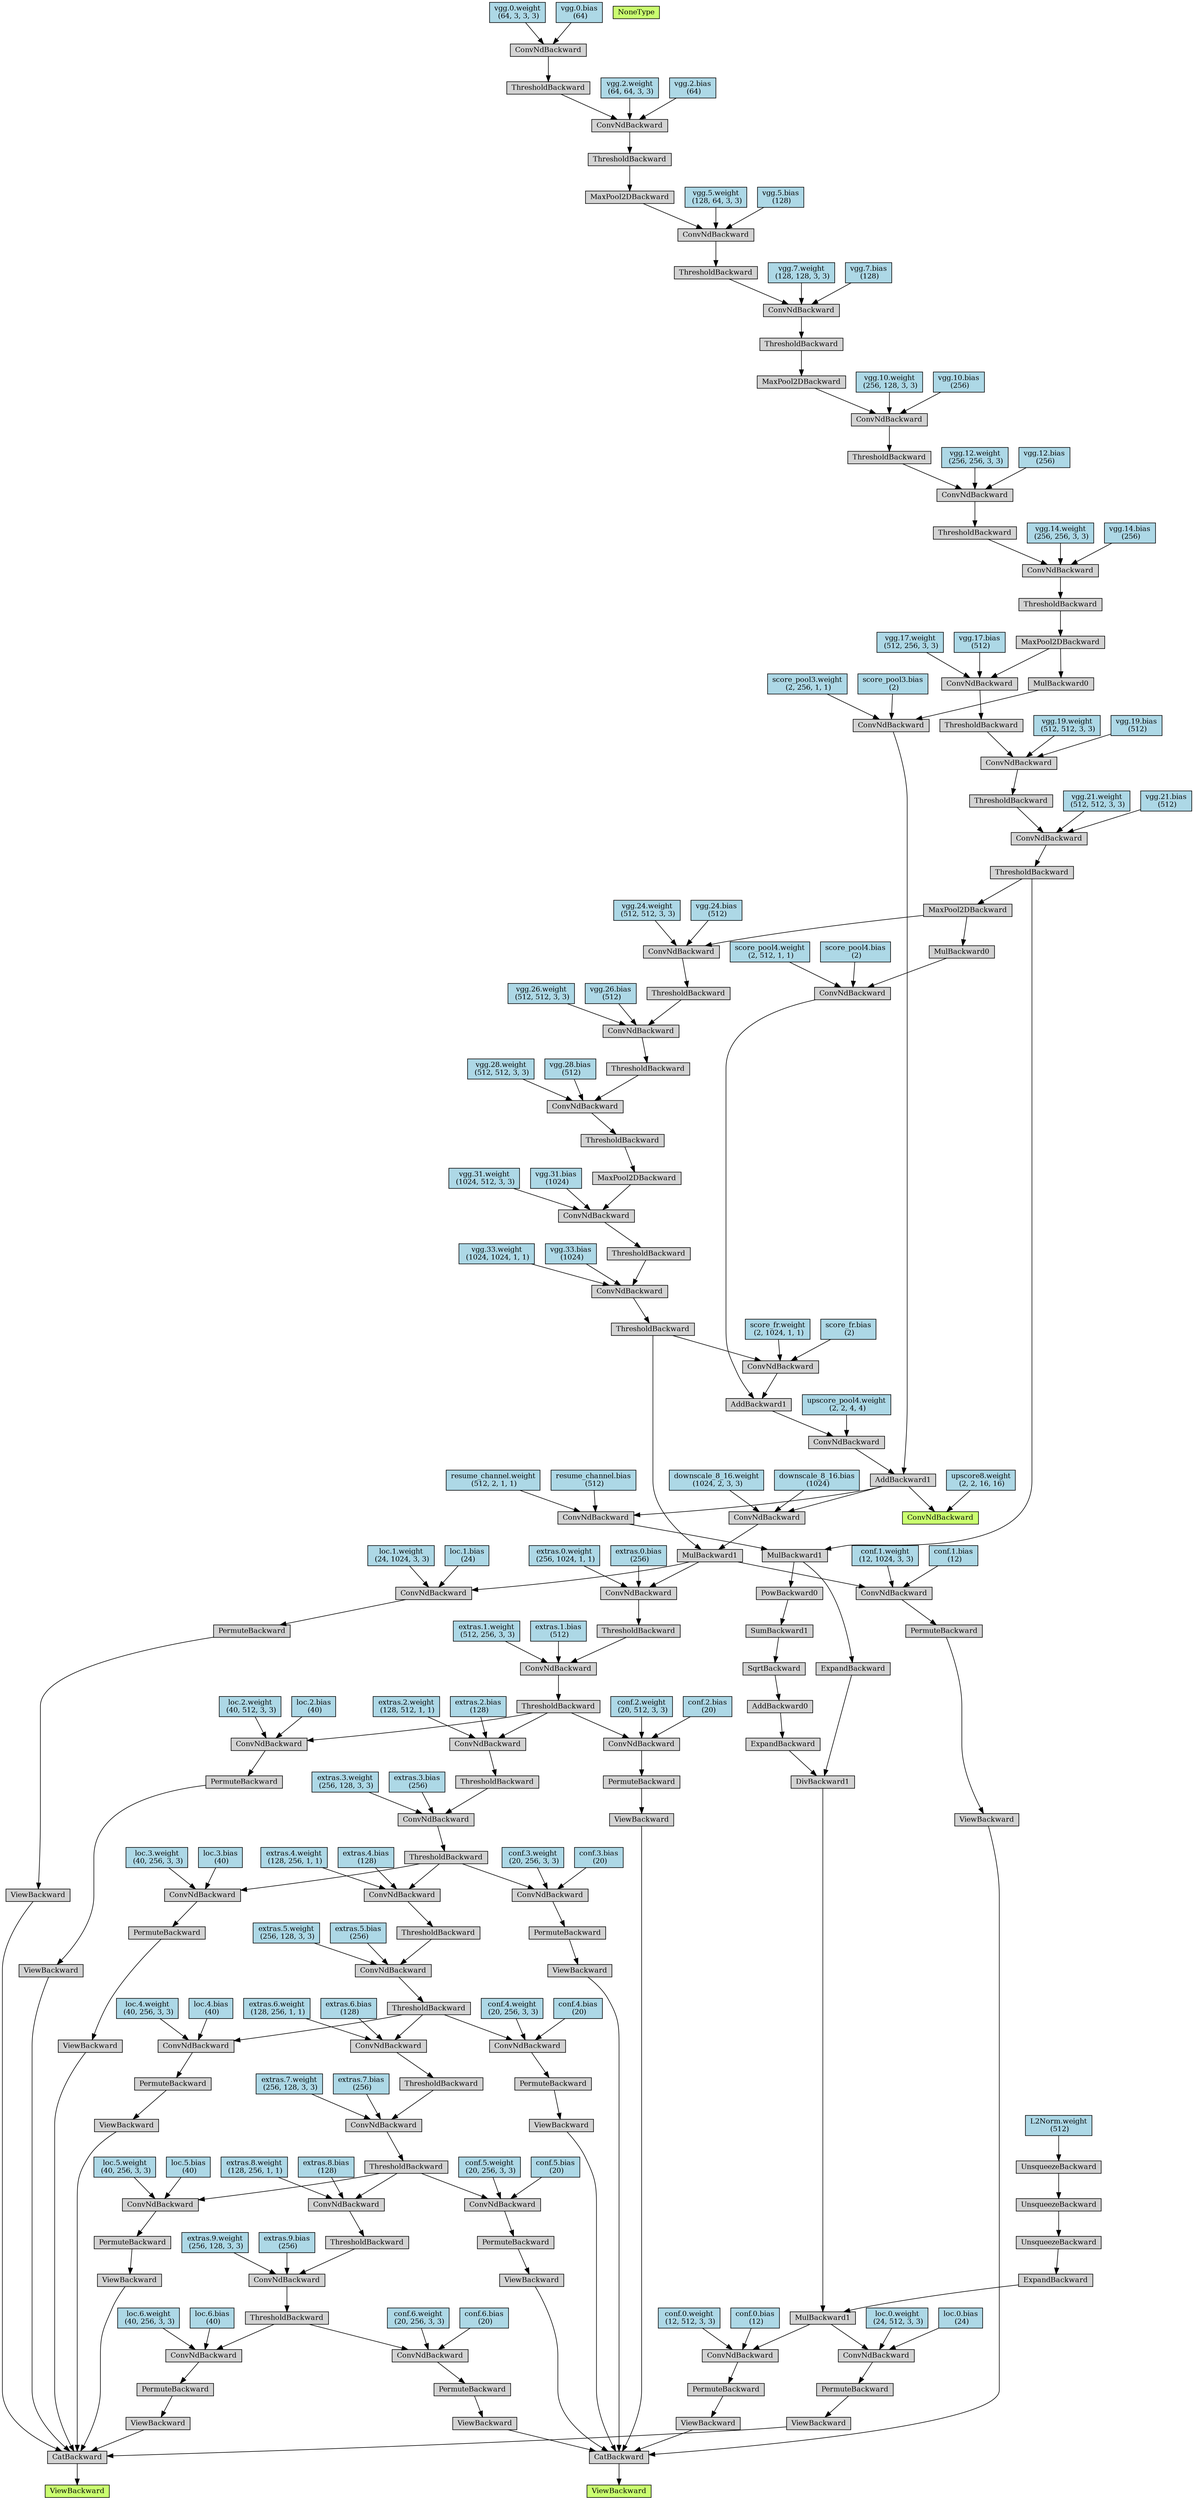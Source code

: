digraph {
	graph [size="67.64999999999999,67.64999999999999"]
	node [align=left fontsize=12 height=0.2 ranksep=0.1 shape=box style=filled]
		139824679373288 [label=ViewBackward fillcolor=darkolivegreen1]
			139824679373456 -> 139824679373288
		139824679373456 [label=CatBackward]
			139824679373568 -> 139824679373456
		139824679373568 [label=ViewBackward]
			139824679374016 -> 139824679373568
		139824679374016 [label=PermuteBackward]
			139824679374128 -> 139824679374016
		139824679374128 [label=ConvNdBackward]
			139824679374240 -> 139824679374128
		139824679374240 [label=MulBackward1]
			139824679374464 -> 139824679374240
		139824679374464 [label=ExpandBackward]
			139824679374632 -> 139824679374464
		139824679374632 [label=UnsqueezeBackward]
			139824679374744 -> 139824679374632
		139824679374744 [label=UnsqueezeBackward]
			139824679419976 -> 139824679374744
		139824679419976 [label=UnsqueezeBackward]
			139824679420088 -> 139824679419976
		139824679420088 [label="L2Norm.weight
 (512)" fillcolor=lightblue]
			139824679374520 -> 139824679374240
		139824679374520 [label=DivBackward1]
			139824679374688 -> 139824679374520
		139824679374688 [label=ExpandBackward]
			139824679420144 -> 139824679374688
		139824679420144 [label=MulBackward1]
			139824679420256 -> 139824679420144
		139824679420256 [label=ThresholdBackward]
			139824679420424 -> 139824679420256
		139824679420424 [label=ConvNdBackward]
			139824679420536 -> 139824679420424
		139824679420536 [label=ThresholdBackward]
			139824679420760 -> 139824679420536
		139824679420760 [label=ConvNdBackward]
			139824679420872 -> 139824679420760
		139824679420872 [label=ThresholdBackward]
			139824679421096 -> 139824679420872
		139824679421096 [label=ConvNdBackward]
			139824679421208 -> 139824679421096
		139824679421208 [label=MaxPool2DBackward]
			139824679421432 -> 139824679421208
		139824679421432 [label=ThresholdBackward]
			139824679421544 -> 139824679421432
		139824679421544 [label=ConvNdBackward]
			139824679421712 -> 139824679421544
		139824679421712 [label=ThresholdBackward]
			139824679421936 -> 139824679421712
		139824679421936 [label=ConvNdBackward]
			139824679422104 -> 139824679421936
		139824679422104 [label=ThresholdBackward]
			139824679422328 -> 139824679422104
		139824679422328 [label=ConvNdBackward]
			139824679422496 -> 139824679422328
		139824679422496 [label=MaxPool2DBackward]
			139824679422720 -> 139824679422496
		139824679422720 [label=ThresholdBackward]
			139824679422888 -> 139824679422720
		139824679422888 [label=ConvNdBackward]
			139824679423056 -> 139824679422888
		139824679423056 [label=ThresholdBackward]
			139824679423280 -> 139824679423056
		139824679423280 [label=ConvNdBackward]
			139824679423448 -> 139824679423280
		139824679423448 [label=MaxPool2DBackward]
			139824679423672 -> 139824679423448
		139824679423672 [label=ThresholdBackward]
			139824679423840 -> 139824679423672
		139824679423840 [label=ConvNdBackward]
			139824679436360 -> 139824679423840
		139824679436360 [label=ThresholdBackward]
			139824679436584 -> 139824679436360
		139824679436584 [label=ConvNdBackward]
			139824679436752 -> 139824679436584
		139824679436752 [label="vgg.0.weight
 (64, 3, 3, 3)" fillcolor=lightblue]
			139824679436808 -> 139824679436584
		139824679436808 [label="vgg.0.bias
 (64)" fillcolor=lightblue]
			139824679436416 -> 139824679423840
		139824679436416 [label="vgg.2.weight
 (64, 64, 3, 3)" fillcolor=lightblue]
			139824679436472 -> 139824679423840
		139824679436472 [label="vgg.2.bias
 (64)" fillcolor=lightblue]
			139824679423504 -> 139824679423280
		139824679423504 [label="vgg.5.weight
 (128, 64, 3, 3)" fillcolor=lightblue]
			139824679423560 -> 139824679423280
		139824679423560 [label="vgg.5.bias
 (128)" fillcolor=lightblue]
			139824679423112 -> 139824679422888
		139824679423112 [label="vgg.7.weight
 (128, 128, 3, 3)" fillcolor=lightblue]
			139824679423168 -> 139824679422888
		139824679423168 [label="vgg.7.bias
 (128)" fillcolor=lightblue]
			139824679422552 -> 139824679422328
		139824679422552 [label="vgg.10.weight
 (256, 128, 3, 3)" fillcolor=lightblue]
			139824679422608 -> 139824679422328
		139824679422608 [label="vgg.10.bias
 (256)" fillcolor=lightblue]
			139824679422160 -> 139824679421936
		139824679422160 [label="vgg.12.weight
 (256, 256, 3, 3)" fillcolor=lightblue]
			139824679422216 -> 139824679421936
		139824679422216 [label="vgg.12.bias
 (256)" fillcolor=lightblue]
			139824679421768 -> 139824679421544
		139824679421768 [label="vgg.14.weight
 (256, 256, 3, 3)" fillcolor=lightblue]
			139824679421824 -> 139824679421544
		139824679421824 [label="vgg.14.bias
 (256)" fillcolor=lightblue]
			139824679421264 -> 139824679421096
		139824679421264 [label="vgg.17.weight
 (512, 256, 3, 3)" fillcolor=lightblue]
			139824679421320 -> 139824679421096
		139824679421320 [label="vgg.17.bias
 (512)" fillcolor=lightblue]
			139824679420928 -> 139824679420760
		139824679420928 [label="vgg.19.weight
 (512, 512, 3, 3)" fillcolor=lightblue]
			139824679420984 -> 139824679420760
		139824679420984 [label="vgg.19.bias
 (512)" fillcolor=lightblue]
			139824679420592 -> 139824679420424
		139824679420592 [label="vgg.21.weight
 (512, 512, 3, 3)" fillcolor=lightblue]
			139824679420648 -> 139824679420424
		139824679420648 [label="vgg.21.bias
 (512)" fillcolor=lightblue]
			139824679420312 -> 139824679420144
		139824679420312 [label=ConvNdBackward]
			139824679420480 -> 139824679420312
		139824679420480 [label=AddBackward1]
			139824679420816 -> 139824679420480
		139824679420816 [label=ConvNdBackward]
			139824679421880 -> 139824679420816
		139824679421880 [label=AddBackward1]
			139824679422664 -> 139824679421880
		139824679422664 [label=ConvNdBackward]
			139824679422384 -> 139824679422664
		139824679422384 [label=ThresholdBackward]
			139824679423896 -> 139824679422384
		139824679423896 [label=ConvNdBackward]
			139824679423728 -> 139824679423896
		139824679423728 [label=ThresholdBackward]
			139824679436640 -> 139824679423728
		139824679436640 [label=ConvNdBackward]
			139824679437032 -> 139824679436640
		139824679437032 [label=MaxPool2DBackward]
			139824679437256 -> 139824679437032
		139824679437256 [label=ThresholdBackward]
			139824679437368 -> 139824679437256
		139824679437368 [label=ConvNdBackward]
			139824679437480 -> 139824679437368
		139824679437480 [label=ThresholdBackward]
			139824679437704 -> 139824679437480
		139824679437704 [label=ConvNdBackward]
			139824679437816 -> 139824679437704
		139824679437816 [label=ThresholdBackward]
			139824679438040 -> 139824679437816
		139824679438040 [label=ConvNdBackward]
			139824679438152 -> 139824679438040
		139824679438152 [label=MaxPool2DBackward]
			139824679420256 -> 139824679438152
			139824679438208 -> 139824679438040
		139824679438208 [label="vgg.24.weight
 (512, 512, 3, 3)" fillcolor=lightblue]
			139824679438264 -> 139824679438040
		139824679438264 [label="vgg.24.bias
 (512)" fillcolor=lightblue]
			139824679437872 -> 139824679437704
		139824679437872 [label="vgg.26.weight
 (512, 512, 3, 3)" fillcolor=lightblue]
			139824679437928 -> 139824679437704
		139824679437928 [label="vgg.26.bias
 (512)" fillcolor=lightblue]
			139824679437536 -> 139824679437368
		139824679437536 [label="vgg.28.weight
 (512, 512, 3, 3)" fillcolor=lightblue]
			139824679437592 -> 139824679437368
		139824679437592 [label="vgg.28.bias
 (512)" fillcolor=lightblue]
			139824679437088 -> 139824679436640
		139824679437088 [label="vgg.31.weight
 (1024, 512, 3, 3)" fillcolor=lightblue]
			139824679437144 -> 139824679436640
		139824679437144 [label="vgg.31.bias
 (1024)" fillcolor=lightblue]
			139824679436528 -> 139824679423896
		139824679436528 [label="vgg.33.weight
 (1024, 1024, 1, 1)" fillcolor=lightblue]
			139824679436864 -> 139824679423896
		139824679436864 [label="vgg.33.bias
 (1024)" fillcolor=lightblue]
			139824679423224 -> 139824679422664
		139824679423224 [label="score_fr.weight
 (2, 1024, 1, 1)" fillcolor=lightblue]
			139824679422776 -> 139824679422664
		139824679422776 [label="score_fr.bias
 (2)" fillcolor=lightblue]
			139824679421992 -> 139824679421880
		139824679421992 [label=ConvNdBackward]
			139824679423616 -> 139824679421992
		139824679423616 [label=MulBackward0]
			139824679438152 -> 139824679423616
			139824679423336 -> 139824679421992
		139824679423336 [label="score_pool4.weight
 (2, 512, 1, 1)" fillcolor=lightblue]
			139824679436976 -> 139824679421992
		139824679436976 [label="score_pool4.bias
 (2)" fillcolor=lightblue]
			139824679421488 -> 139824679420816
		139824679421488 [label="upscore_pool4.weight
 (2, 2, 4, 4)" fillcolor=lightblue]
			139824679421600 -> 139824679420480
		139824679421600 [label=ConvNdBackward]
			139824679422272 -> 139824679421600
		139824679422272 [label=MulBackward0]
			139824679421208 -> 139824679422272
			139824679422944 -> 139824679421600
		139824679422944 [label="score_pool3.weight
 (2, 256, 1, 1)" fillcolor=lightblue]
			139824679437200 -> 139824679421600
		139824679437200 [label="score_pool3.bias
 (2)" fillcolor=lightblue]
			139824679420704 -> 139824679420312
		139824679420704 [label="resume_channel.weight
 (512, 2, 1, 1)" fillcolor=lightblue]
			139824679421040 -> 139824679420312
		139824679421040 [label="resume_channel.bias
 (512)" fillcolor=lightblue]
			139824679374800 -> 139824679374520
		139824679374800 [label=ExpandBackward]
			139824679420200 -> 139824679374800
		139824679420200 [label=AddBackward0]
			139824679421376 -> 139824679420200
		139824679421376 [label=SqrtBackward]
			139824679436920 -> 139824679421376
		139824679436920 [label=SumBackward1]
			139824679437424 -> 139824679436920
		139824679437424 [label=PowBackward0]
			139824679420144 -> 139824679437424
			139824679374296 -> 139824679374128
		139824679374296 [label="loc.0.weight
 (24, 512, 3, 3)" fillcolor=lightblue]
			139824679374352 -> 139824679374128
		139824679374352 [label="loc.0.bias
 (24)" fillcolor=lightblue]
			139824679373624 -> 139824679373456
		139824679373624 [label=ViewBackward]
			139824679374072 -> 139824679373624
		139824679374072 [label=PermuteBackward]
			139824679374408 -> 139824679374072
		139824679374408 [label=ConvNdBackward]
			139824679420032 -> 139824679374408
		139824679420032 [label=MulBackward1]
			139824679422384 -> 139824679420032
			139824679437312 -> 139824679420032
		139824679437312 [label=ConvNdBackward]
			139824679420480 -> 139824679437312
			139824679438320 -> 139824679437312
		139824679438320 [label="downscale_8_16.weight
 (1024, 2, 3, 3)" fillcolor=lightblue]
			139824679437760 -> 139824679437312
		139824679437760 [label="downscale_8_16.bias
 (1024)" fillcolor=lightblue]
			139824679420368 -> 139824679374408
		139824679420368 [label="loc.1.weight
 (24, 1024, 3, 3)" fillcolor=lightblue]
			139824679421152 -> 139824679374408
		139824679421152 [label="loc.1.bias
 (24)" fillcolor=lightblue]
			139824679373680 -> 139824679373456
		139824679373680 [label=ViewBackward]
			139824679374184 -> 139824679373680
		139824679374184 [label=PermuteBackward]
			139824679437648 -> 139824679374184
		139824679437648 [label=ConvNdBackward]
			139824679438488 -> 139824679437648
		139824679438488 [label=ThresholdBackward]
			139824679438544 -> 139824679438488
		139824679438544 [label=ConvNdBackward]
			139824679438656 -> 139824679438544
		139824679438656 [label=ThresholdBackward]
			139824679438880 -> 139824679438656
		139824679438880 [label=ConvNdBackward]
			139824679420032 -> 139824679438880
			139824679438992 -> 139824679438880
		139824679438992 [label="extras.0.weight
 (256, 1024, 1, 1)" fillcolor=lightblue]
			139824679439048 -> 139824679438880
		139824679439048 [label="extras.0.bias
 (256)" fillcolor=lightblue]
			139824679438712 -> 139824679438544
		139824679438712 [label="extras.1.weight
 (512, 256, 3, 3)" fillcolor=lightblue]
			139824679438768 -> 139824679438544
		139824679438768 [label="extras.1.bias
 (512)" fillcolor=lightblue]
			139824679437984 -> 139824679437648
		139824679437984 [label="loc.2.weight
 (40, 512, 3, 3)" fillcolor=lightblue]
			139824679438096 -> 139824679437648
		139824679438096 [label="loc.2.bias
 (40)" fillcolor=lightblue]
			139824679373736 -> 139824679373456
		139824679373736 [label=ViewBackward]
			139824679374576 -> 139824679373736
		139824679374576 [label=PermuteBackward]
			139824679438376 -> 139824679374576
		139824679438376 [label=ConvNdBackward]
			139824679439104 -> 139824679438376
		139824679439104 [label=ThresholdBackward]
			139824679439272 -> 139824679439104
		139824679439272 [label=ConvNdBackward]
			139824679439328 -> 139824679439272
		139824679439328 [label=ThresholdBackward]
			139824679439552 -> 139824679439328
		139824679439552 [label=ConvNdBackward]
			139824679438488 -> 139824679439552
			139824679439664 -> 139824679439552
		139824679439664 [label="extras.2.weight
 (128, 512, 1, 1)" fillcolor=lightblue]
			139824679439720 -> 139824679439552
		139824679439720 [label="extras.2.bias
 (128)" fillcolor=lightblue]
			139824679439384 -> 139824679439272
		139824679439384 [label="extras.3.weight
 (256, 128, 3, 3)" fillcolor=lightblue]
			139824679439440 -> 139824679439272
		139824679439440 [label="extras.3.bias
 (256)" fillcolor=lightblue]
			139824679438600 -> 139824679438376
		139824679438600 [label="loc.3.weight
 (40, 256, 3, 3)" fillcolor=lightblue]
			139824679439216 -> 139824679438376
		139824679439216 [label="loc.3.bias
 (40)" fillcolor=lightblue]
			139824679373792 -> 139824679373456
		139824679373792 [label=ViewBackward]
			139824679438432 -> 139824679373792
		139824679438432 [label=PermuteBackward]
			139824679438936 -> 139824679438432
		139824679438936 [label=ConvNdBackward]
			139824679439776 -> 139824679438936
		139824679439776 [label=ThresholdBackward]
			139824679439944 -> 139824679439776
		139824679439944 [label=ConvNdBackward]
			139824679440000 -> 139824679439944
		139824679440000 [label=ThresholdBackward]
			139824679440224 -> 139824679440000
		139824679440224 [label=ConvNdBackward]
			139824679439104 -> 139824679440224
			139824679440336 -> 139824679440224
		139824679440336 [label="extras.4.weight
 (128, 256, 1, 1)" fillcolor=lightblue]
			139824679460936 -> 139824679440224
		139824679460936 [label="extras.4.bias
 (128)" fillcolor=lightblue]
			139824679440056 -> 139824679439944
		139824679440056 [label="extras.5.weight
 (256, 128, 3, 3)" fillcolor=lightblue]
			139824679440112 -> 139824679439944
		139824679440112 [label="extras.5.bias
 (256)" fillcolor=lightblue]
			139824679439160 -> 139824679438936
		139824679439160 [label="loc.4.weight
 (40, 256, 3, 3)" fillcolor=lightblue]
			139824679439888 -> 139824679438936
		139824679439888 [label="loc.4.bias
 (40)" fillcolor=lightblue]
			139824679373848 -> 139824679373456
		139824679373848 [label=ViewBackward]
			139824679438824 -> 139824679373848
		139824679438824 [label=PermuteBackward]
			139824679439608 -> 139824679438824
		139824679439608 [label=ConvNdBackward]
			139824679440280 -> 139824679439608
		139824679440280 [label=ThresholdBackward]
			139824679461160 -> 139824679440280
		139824679461160 [label=ConvNdBackward]
			139824679461216 -> 139824679461160
		139824679461216 [label=ThresholdBackward]
			139824679461440 -> 139824679461216
		139824679461440 [label=ConvNdBackward]
			139824679439776 -> 139824679461440
			139824679461552 -> 139824679461440
		139824679461552 [label="extras.6.weight
 (128, 256, 1, 1)" fillcolor=lightblue]
			139824679461608 -> 139824679461440
		139824679461608 [label="extras.6.bias
 (128)" fillcolor=lightblue]
			139824679461272 -> 139824679461160
		139824679461272 [label="extras.7.weight
 (256, 128, 3, 3)" fillcolor=lightblue]
			139824679461328 -> 139824679461160
		139824679461328 [label="extras.7.bias
 (256)" fillcolor=lightblue]
			139824679439832 -> 139824679439608
		139824679439832 [label="loc.5.weight
 (40, 256, 3, 3)" fillcolor=lightblue]
			139824679460992 -> 139824679439608
		139824679460992 [label="loc.5.bias
 (40)" fillcolor=lightblue]
			139824679373904 -> 139824679373456
		139824679373904 [label=ViewBackward]
			139824679439496 -> 139824679373904
		139824679439496 [label=PermuteBackward]
			139824679461104 -> 139824679439496
		139824679461104 [label=ConvNdBackward]
			139824679461664 -> 139824679461104
		139824679461664 [label=ThresholdBackward]
			139824679461832 -> 139824679461664
		139824679461832 [label=ConvNdBackward]
			139824679461888 -> 139824679461832
		139824679461888 [label=ThresholdBackward]
			139824679462112 -> 139824679461888
		139824679462112 [label=ConvNdBackward]
			139824679440280 -> 139824679462112
			139824679462224 -> 139824679462112
		139824679462224 [label="extras.8.weight
 (128, 256, 1, 1)" fillcolor=lightblue]
			139824679462280 -> 139824679462112
		139824679462280 [label="extras.8.bias
 (128)" fillcolor=lightblue]
			139824679461944 -> 139824679461832
		139824679461944 [label="extras.9.weight
 (256, 128, 3, 3)" fillcolor=lightblue]
			139824679462000 -> 139824679461832
		139824679462000 [label="extras.9.bias
 (256)" fillcolor=lightblue]
			139824679461048 -> 139824679461104
		139824679461048 [label="loc.6.weight
 (40, 256, 3, 3)" fillcolor=lightblue]
			139824679461776 -> 139824679461104
		139824679461776 [label="loc.6.bias
 (40)" fillcolor=lightblue]
		139824679373344 [label=ViewBackward fillcolor=darkolivegreen1]
			139824679373512 -> 139824679373344
		139824679373512 [label=CatBackward]
			139824679440168 -> 139824679373512
		139824679440168 [label=ViewBackward]
			139824679462504 -> 139824679440168
		139824679462504 [label=PermuteBackward]
			139824679462560 -> 139824679462504
		139824679462560 [label=ConvNdBackward]
			139824679374240 -> 139824679462560
			139824679462672 -> 139824679462560
		139824679462672 [label="conf.0.weight
 (12, 512, 3, 3)" fillcolor=lightblue]
			139824679462728 -> 139824679462560
		139824679462728 [label="conf.0.bias
 (12)" fillcolor=lightblue]
			139824679461384 -> 139824679373512
		139824679461384 [label=ViewBackward]
			139824679462392 -> 139824679461384
		139824679462392 [label=PermuteBackward]
			139824679462784 -> 139824679462392
		139824679462784 [label=ConvNdBackward]
			139824679420032 -> 139824679462784
			139824679462952 -> 139824679462784
		139824679462952 [label="conf.1.weight
 (12, 1024, 3, 3)" fillcolor=lightblue]
			139824679462840 -> 139824679462784
		139824679462840 [label="conf.1.bias
 (12)" fillcolor=lightblue]
			139824679461496 -> 139824679373512
		139824679461496 [label=ViewBackward]
			139824679462616 -> 139824679461496
		139824679462616 [label=PermuteBackward]
			139824679463008 -> 139824679462616
		139824679463008 [label=ConvNdBackward]
			139824679438488 -> 139824679463008
			139824679463176 -> 139824679463008
		139824679463176 [label="conf.2.weight
 (20, 512, 3, 3)" fillcolor=lightblue]
			139824679463064 -> 139824679463008
		139824679463064 [label="conf.2.bias
 (20)" fillcolor=lightblue]
			139824679462056 -> 139824679373512
		139824679462056 [label=ViewBackward]
			139824679462896 -> 139824679462056
		139824679462896 [label=PermuteBackward]
			139824679463232 -> 139824679462896
		139824679463232 [label=ConvNdBackward]
			139824679439104 -> 139824679463232
			139824679463400 -> 139824679463232
		139824679463400 [label="conf.3.weight
 (20, 256, 3, 3)" fillcolor=lightblue]
			139824679463288 -> 139824679463232
		139824679463288 [label="conf.3.bias
 (20)" fillcolor=lightblue]
			139824679462336 -> 139824679373512
		139824679462336 [label=ViewBackward]
			139824679463120 -> 139824679462336
		139824679463120 [label=PermuteBackward]
			139824679463456 -> 139824679463120
		139824679463456 [label=ConvNdBackward]
			139824679439776 -> 139824679463456
			139824679463624 -> 139824679463456
		139824679463624 [label="conf.4.weight
 (20, 256, 3, 3)" fillcolor=lightblue]
			139824679463512 -> 139824679463456
		139824679463512 [label="conf.4.bias
 (20)" fillcolor=lightblue]
			139824679461720 -> 139824679373512
		139824679461720 [label=ViewBackward]
			139824679463344 -> 139824679461720
		139824679463344 [label=PermuteBackward]
			139824679463680 -> 139824679463344
		139824679463680 [label=ConvNdBackward]
			139824679440280 -> 139824679463680
			139824679463848 -> 139824679463680
		139824679463848 [label="conf.5.weight
 (20, 256, 3, 3)" fillcolor=lightblue]
			139824679463736 -> 139824679463680
		139824679463736 [label="conf.5.bias
 (20)" fillcolor=lightblue]
			139824679462448 -> 139824679373512
		139824679462448 [label=ViewBackward]
			139824679463568 -> 139824679462448
		139824679463568 [label=PermuteBackward]
			139824679463904 -> 139824679463568
		139824679463904 [label=ConvNdBackward]
			139824679461664 -> 139824679463904
			139824679464072 -> 139824679463904
		139824679464072 [label="conf.6.weight
 (20, 256, 3, 3)" fillcolor=lightblue]
			139824679463960 -> 139824679463904
		139824679463960 [label="conf.6.bias
 (20)" fillcolor=lightblue]
		139825954319696 [label=NoneType fillcolor=darkolivegreen1]
		139824679373400 [label=ConvNdBackward fillcolor=darkolivegreen1]
			139824679420480 -> 139824679373400
			139824679373960 -> 139824679373400
		139824679373960 [label="upscore8.weight
 (2, 2, 16, 16)" fillcolor=lightblue]
}